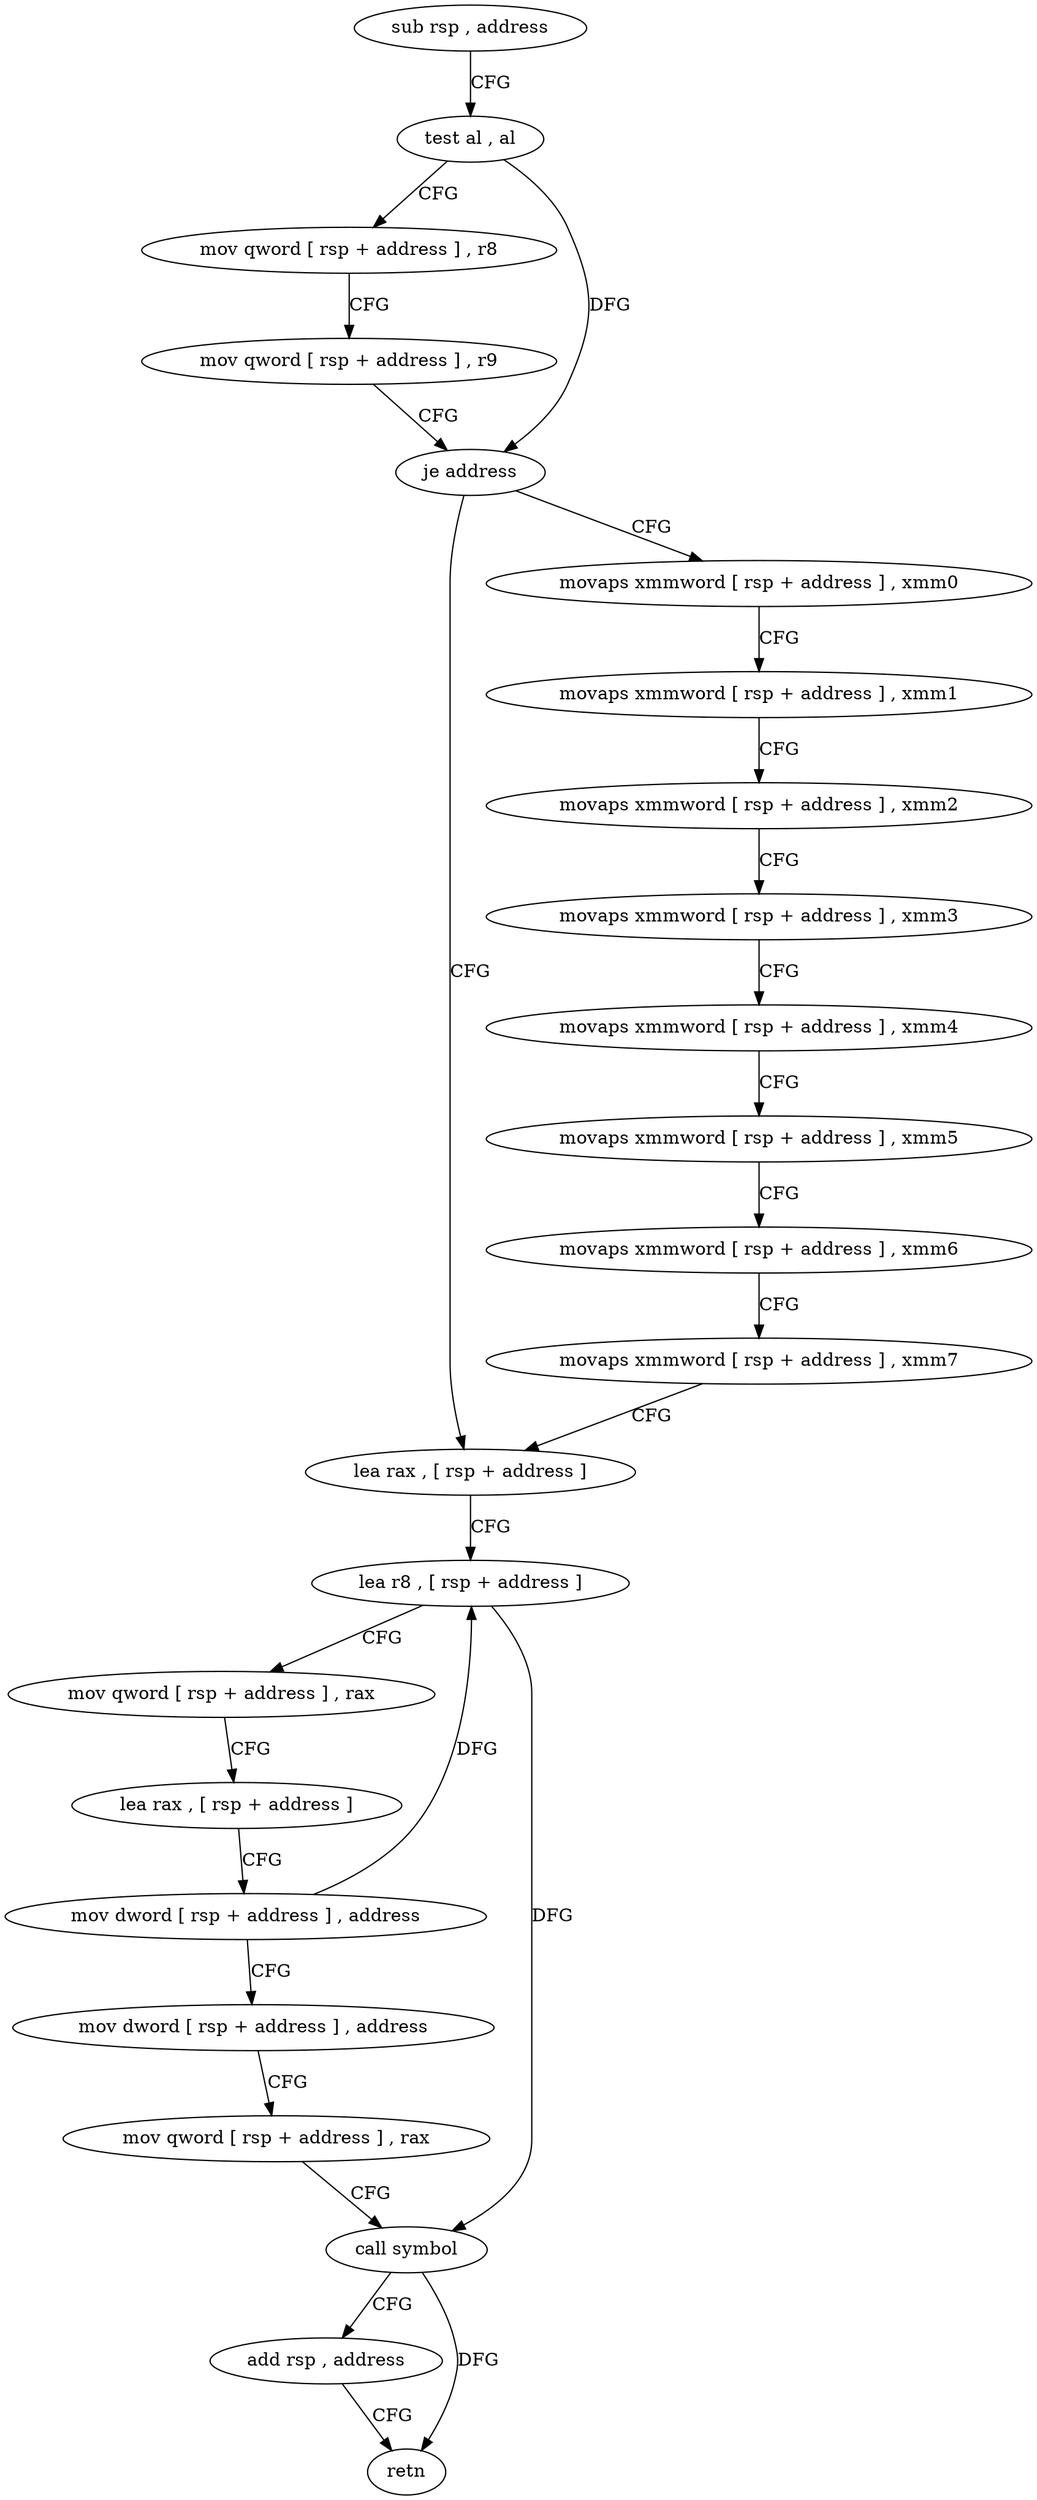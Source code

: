 digraph "func" {
"284416" [label = "sub rsp , address" ]
"284423" [label = "test al , al" ]
"284425" [label = "mov qword [ rsp + address ] , r8" ]
"284430" [label = "mov qword [ rsp + address ] , r9" ]
"284435" [label = "je address" ]
"284492" [label = "lea rax , [ rsp + address ]" ]
"284437" [label = "movaps xmmword [ rsp + address ] , xmm0" ]
"284500" [label = "lea r8 , [ rsp + address ]" ]
"284505" [label = "mov qword [ rsp + address ] , rax" ]
"284510" [label = "lea rax , [ rsp + address ]" ]
"284515" [label = "mov dword [ rsp + address ] , address" ]
"284523" [label = "mov dword [ rsp + address ] , address" ]
"284531" [label = "mov qword [ rsp + address ] , rax" ]
"284536" [label = "call symbol" ]
"284541" [label = "add rsp , address" ]
"284548" [label = "retn" ]
"284442" [label = "movaps xmmword [ rsp + address ] , xmm1" ]
"284447" [label = "movaps xmmword [ rsp + address ] , xmm2" ]
"284452" [label = "movaps xmmword [ rsp + address ] , xmm3" ]
"284460" [label = "movaps xmmword [ rsp + address ] , xmm4" ]
"284468" [label = "movaps xmmword [ rsp + address ] , xmm5" ]
"284476" [label = "movaps xmmword [ rsp + address ] , xmm6" ]
"284484" [label = "movaps xmmword [ rsp + address ] , xmm7" ]
"284416" -> "284423" [ label = "CFG" ]
"284423" -> "284425" [ label = "CFG" ]
"284423" -> "284435" [ label = "DFG" ]
"284425" -> "284430" [ label = "CFG" ]
"284430" -> "284435" [ label = "CFG" ]
"284435" -> "284492" [ label = "CFG" ]
"284435" -> "284437" [ label = "CFG" ]
"284492" -> "284500" [ label = "CFG" ]
"284437" -> "284442" [ label = "CFG" ]
"284500" -> "284505" [ label = "CFG" ]
"284500" -> "284536" [ label = "DFG" ]
"284505" -> "284510" [ label = "CFG" ]
"284510" -> "284515" [ label = "CFG" ]
"284515" -> "284523" [ label = "CFG" ]
"284515" -> "284500" [ label = "DFG" ]
"284523" -> "284531" [ label = "CFG" ]
"284531" -> "284536" [ label = "CFG" ]
"284536" -> "284541" [ label = "CFG" ]
"284536" -> "284548" [ label = "DFG" ]
"284541" -> "284548" [ label = "CFG" ]
"284442" -> "284447" [ label = "CFG" ]
"284447" -> "284452" [ label = "CFG" ]
"284452" -> "284460" [ label = "CFG" ]
"284460" -> "284468" [ label = "CFG" ]
"284468" -> "284476" [ label = "CFG" ]
"284476" -> "284484" [ label = "CFG" ]
"284484" -> "284492" [ label = "CFG" ]
}
